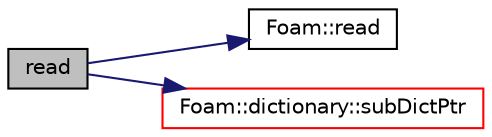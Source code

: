 digraph "read"
{
  bgcolor="transparent";
  edge [fontname="Helvetica",fontsize="10",labelfontname="Helvetica",labelfontsize="10"];
  node [fontname="Helvetica",fontsize="10",shape=record];
  rankdir="LR";
  Node623 [label="read",height=0.2,width=0.4,color="black", fillcolor="grey75", style="filled", fontcolor="black"];
  Node623 -> Node624 [color="midnightblue",fontsize="10",style="solid",fontname="Helvetica"];
  Node624 [label="Foam::read",height=0.2,width=0.4,color="black",URL="$a21851.html#a18efc6d016047ec7c6d5150d913d8c34"];
  Node623 -> Node625 [color="midnightblue",fontsize="10",style="solid",fontname="Helvetica"];
  Node625 [label="Foam::dictionary::subDictPtr",height=0.2,width=0.4,color="red",URL="$a27129.html#adadf3cea84d24fb561892e200c8904e6",tooltip="Find and return a sub-dictionary pointer if present. "];
}

